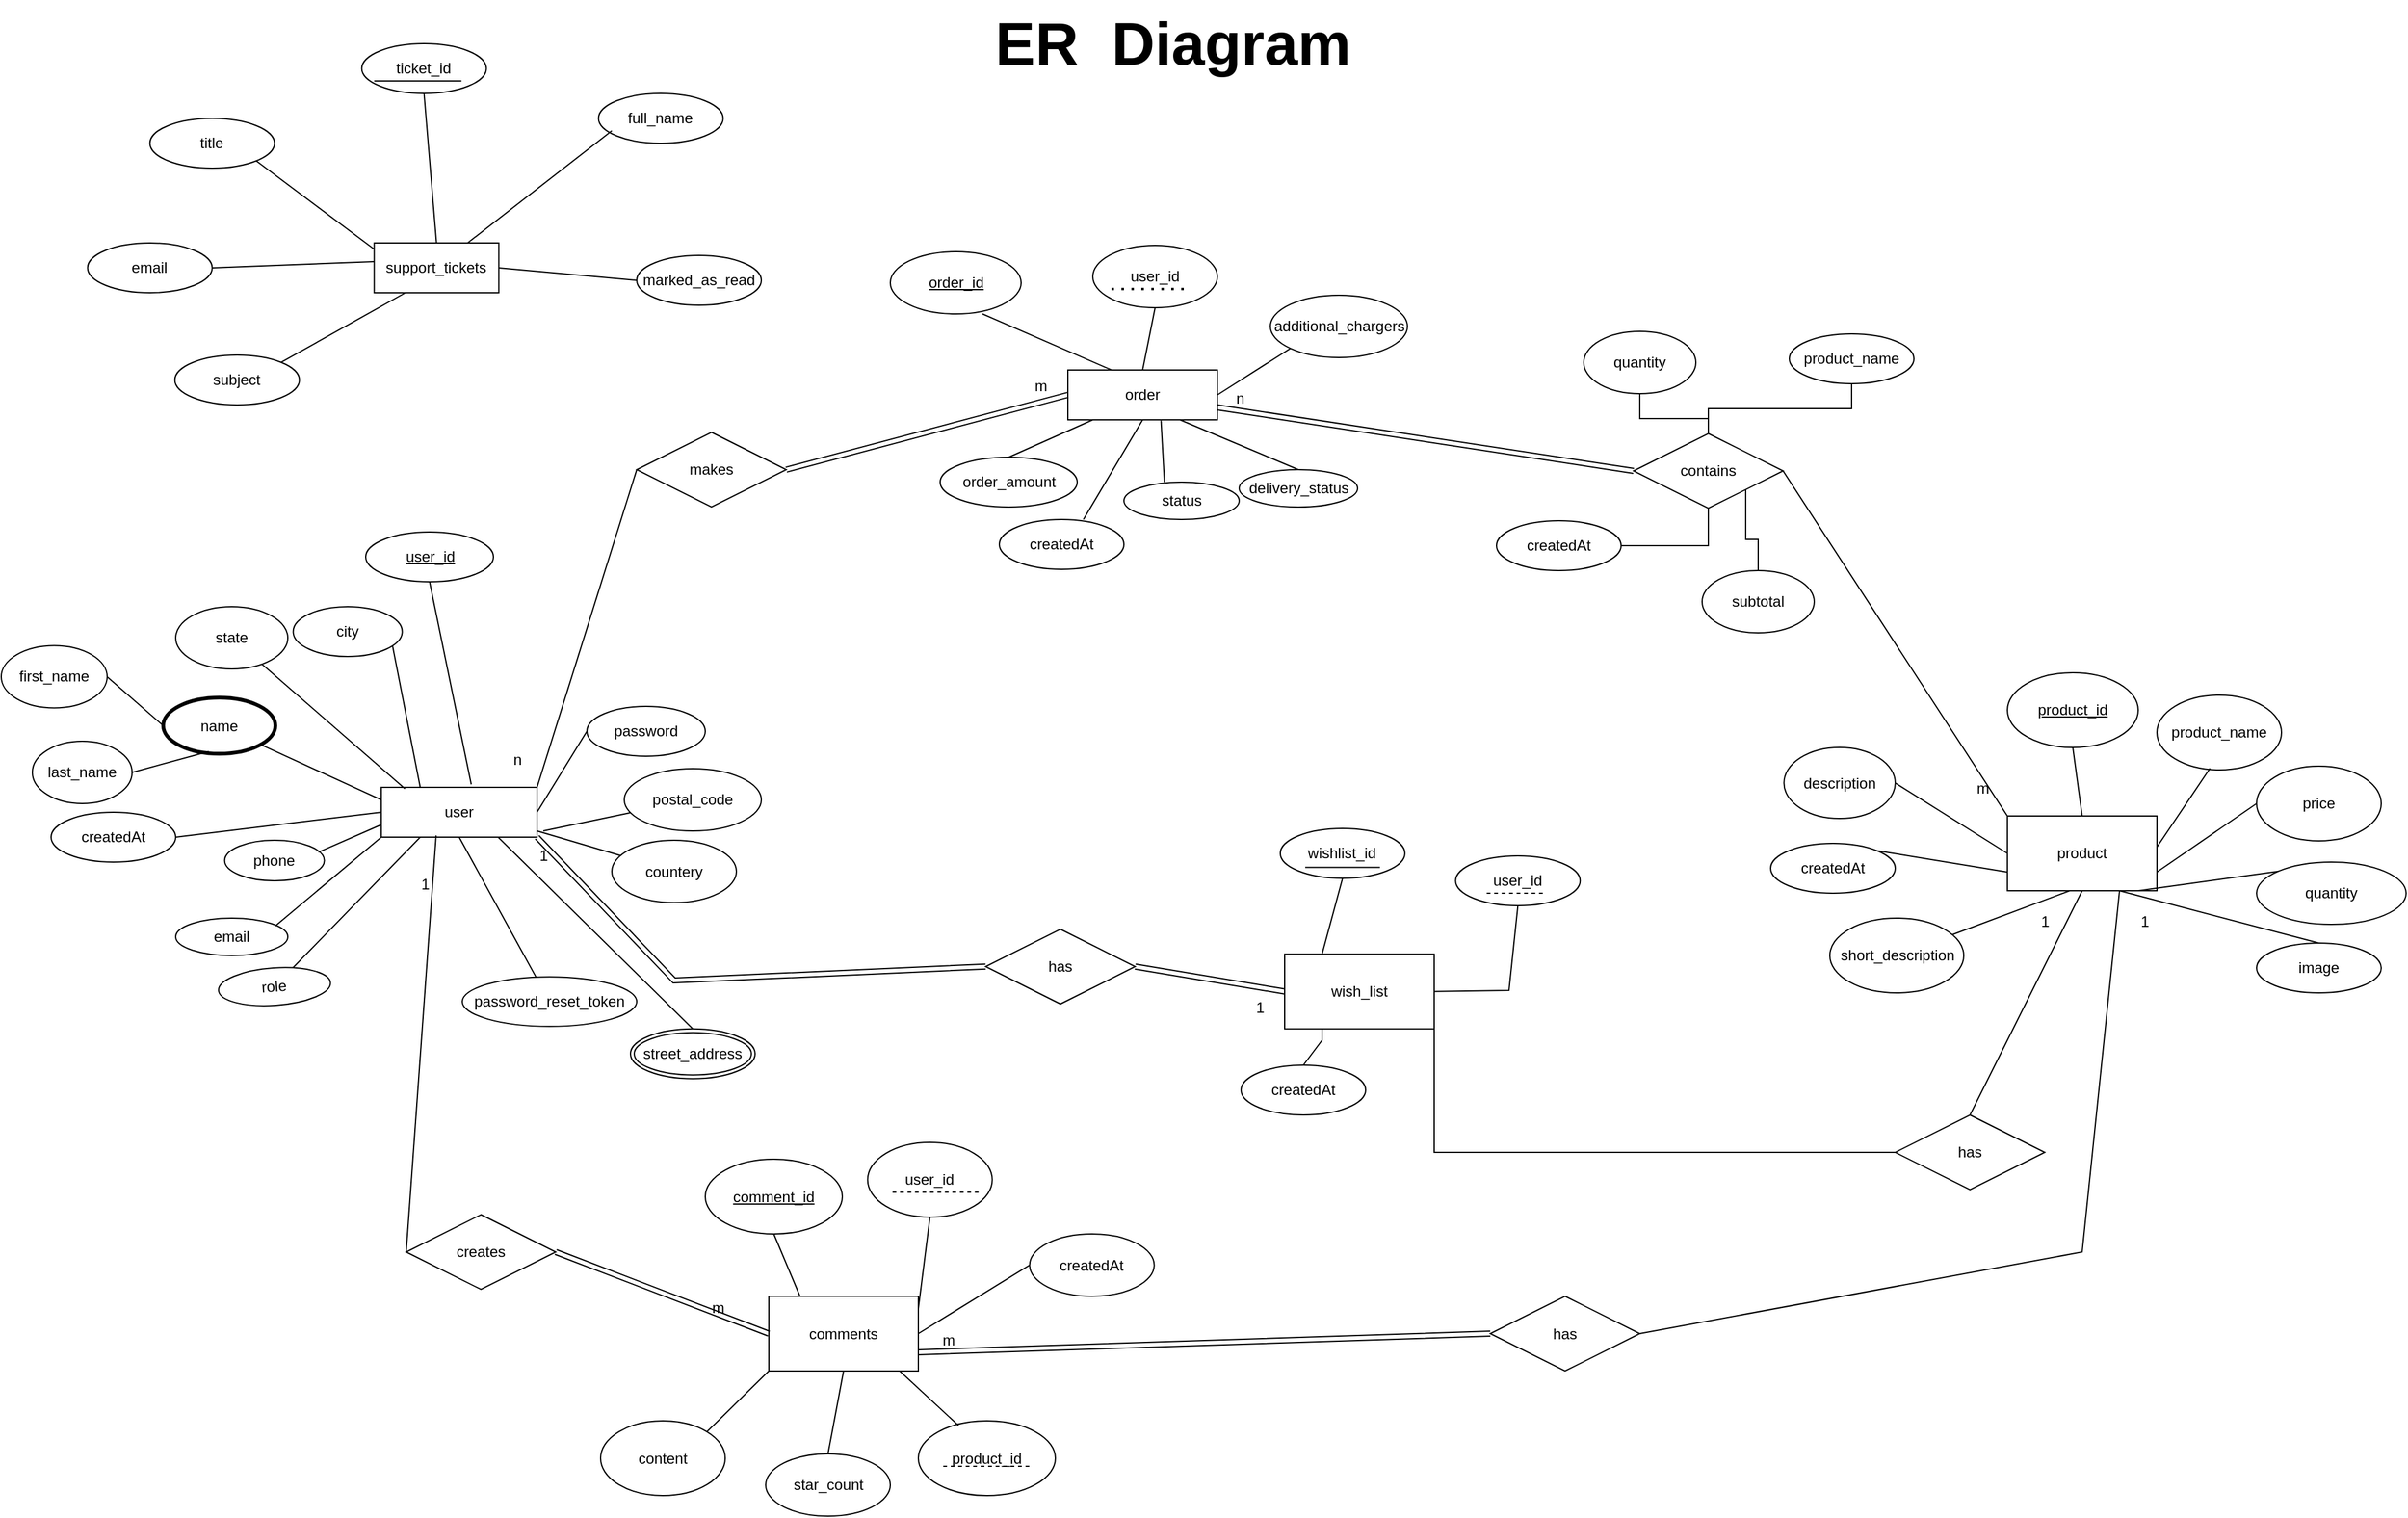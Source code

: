 <mxfile version="21.6.1" type="device">
  <diagram name="Page-1" id="aqVS267DY5KYnl7mEPhy">
    <mxGraphModel dx="2363" dy="2467" grid="1" gridSize="10" guides="1" tooltips="1" connect="1" arrows="1" fold="1" page="1" pageScale="1" pageWidth="850" pageHeight="1100" math="0" shadow="0">
      <root>
        <mxCell id="0" />
        <mxCell id="1" parent="0" />
        <mxCell id="HZBSRFbbgN4RpWq9qFC1-2" value="Text" style="text;html=1;align=center;verticalAlign=middle;resizable=0;points=[];autosize=1;strokeColor=none;fillColor=none;" parent="1" vertex="1">
          <mxGeometry x="400" y="472" width="50" height="30" as="geometry" />
        </mxCell>
        <mxCell id="HZBSRFbbgN4RpWq9qFC1-9" value="user" style="rounded=0;whiteSpace=wrap;html=1;" parent="1" vertex="1">
          <mxGeometry x="335" y="477" width="125" height="40" as="geometry" />
        </mxCell>
        <mxCell id="HZBSRFbbgN4RpWq9qFC1-10" value="&lt;u&gt;user_id&lt;/u&gt;" style="ellipse;whiteSpace=wrap;html=1;" parent="1" vertex="1">
          <mxGeometry x="322.5" y="272" width="102.5" height="40" as="geometry" />
        </mxCell>
        <mxCell id="HZBSRFbbgN4RpWq9qFC1-11" value="phone" style="ellipse;whiteSpace=wrap;html=1;" parent="1" vertex="1">
          <mxGeometry x="209.31" y="519.5" width="80" height="32.5" as="geometry" />
        </mxCell>
        <mxCell id="HZBSRFbbgN4RpWq9qFC1-12" value="name" style="ellipse;whiteSpace=wrap;html=1;strokeColor=#000000;strokeWidth=3;" parent="1" vertex="1">
          <mxGeometry x="160" y="405" width="90" height="45" as="geometry" />
        </mxCell>
        <mxCell id="HZBSRFbbgN4RpWq9qFC1-14" value="password" style="ellipse;whiteSpace=wrap;html=1;" parent="1" vertex="1">
          <mxGeometry x="500" y="412" width="95" height="40" as="geometry" />
        </mxCell>
        <mxCell id="HZBSRFbbgN4RpWq9qFC1-18" value="order" style="rounded=0;whiteSpace=wrap;html=1;" parent="1" vertex="1">
          <mxGeometry x="886" y="142" width="120" height="40" as="geometry" />
        </mxCell>
        <mxCell id="HZBSRFbbgN4RpWq9qFC1-19" value="order_amount" style="ellipse;whiteSpace=wrap;html=1;" parent="1" vertex="1">
          <mxGeometry x="783.5" y="212" width="110" height="40" as="geometry" />
        </mxCell>
        <mxCell id="HZBSRFbbgN4RpWq9qFC1-22" value="user_id" style="ellipse;whiteSpace=wrap;html=1;" parent="1" vertex="1">
          <mxGeometry x="906" y="42" width="100" height="50" as="geometry" />
        </mxCell>
        <mxCell id="HZBSRFbbgN4RpWq9qFC1-23" value="&lt;u&gt;order_id&lt;/u&gt;" style="ellipse;whiteSpace=wrap;html=1;" parent="1" vertex="1">
          <mxGeometry x="743.5" y="47" width="105" height="50" as="geometry" />
        </mxCell>
        <mxCell id="HZBSRFbbgN4RpWq9qFC1-24" value="additional_chargers" style="ellipse;whiteSpace=wrap;html=1;" parent="1" vertex="1">
          <mxGeometry x="1048.5" y="82" width="110" height="50" as="geometry" />
        </mxCell>
        <mxCell id="HZBSRFbbgN4RpWq9qFC1-25" value="product" style="rounded=0;whiteSpace=wrap;html=1;" parent="1" vertex="1">
          <mxGeometry x="1640" y="500" width="120" height="60" as="geometry" />
        </mxCell>
        <mxCell id="HZBSRFbbgN4RpWq9qFC1-27" value="description" style="ellipse;whiteSpace=wrap;html=1;" parent="1" vertex="1">
          <mxGeometry x="1460.69" y="445" width="89.31" height="57" as="geometry" />
        </mxCell>
        <mxCell id="HZBSRFbbgN4RpWq9qFC1-28" value="product_name" style="ellipse;whiteSpace=wrap;html=1;" parent="1" vertex="1">
          <mxGeometry x="1760" y="403" width="100" height="60" as="geometry" />
        </mxCell>
        <mxCell id="HZBSRFbbgN4RpWq9qFC1-29" value="&lt;u&gt;product_id&lt;/u&gt;" style="ellipse;whiteSpace=wrap;html=1;" parent="1" vertex="1">
          <mxGeometry x="1640" y="385" width="105" height="60" as="geometry" />
        </mxCell>
        <mxCell id="HZBSRFbbgN4RpWq9qFC1-30" value="price" style="ellipse;whiteSpace=wrap;html=1;" parent="1" vertex="1">
          <mxGeometry x="1840" y="460" width="100" height="60" as="geometry" />
        </mxCell>
        <mxCell id="HZBSRFbbgN4RpWq9qFC1-31" value="short_description" style="ellipse;whiteSpace=wrap;html=1;" parent="1" vertex="1">
          <mxGeometry x="1497.5" y="582" width="107.5" height="60" as="geometry" />
        </mxCell>
        <mxCell id="HZBSRFbbgN4RpWq9qFC1-32" value="image" style="ellipse;whiteSpace=wrap;html=1;" parent="1" vertex="1">
          <mxGeometry x="1840" y="602" width="100" height="40" as="geometry" />
        </mxCell>
        <mxCell id="HZBSRFbbgN4RpWq9qFC1-41" value="comments" style="rounded=0;whiteSpace=wrap;html=1;" parent="1" vertex="1">
          <mxGeometry x="646" y="885.5" width="120" height="60" as="geometry" />
        </mxCell>
        <mxCell id="HZBSRFbbgN4RpWq9qFC1-42" value="content" style="ellipse;whiteSpace=wrap;html=1;" parent="1" vertex="1">
          <mxGeometry x="511" y="985.5" width="100" height="60" as="geometry" />
        </mxCell>
        <mxCell id="HZBSRFbbgN4RpWq9qFC1-43" value="&lt;u&gt;comment_id&lt;/u&gt;" style="ellipse;whiteSpace=wrap;html=1;" parent="1" vertex="1">
          <mxGeometry x="595" y="775.5" width="110" height="60" as="geometry" />
        </mxCell>
        <mxCell id="HZBSRFbbgN4RpWq9qFC1-44" value="user_id" style="ellipse;whiteSpace=wrap;html=1;" parent="1" vertex="1">
          <mxGeometry x="725.31" y="762" width="100" height="60" as="geometry" />
        </mxCell>
        <mxCell id="HZBSRFbbgN4RpWq9qFC1-45" value="product_id" style="ellipse;whiteSpace=wrap;html=1;" parent="1" vertex="1">
          <mxGeometry x="766" y="985.5" width="110" height="60" as="geometry" />
        </mxCell>
        <mxCell id="HZBSRFbbgN4RpWq9qFC1-51" value="" style="endArrow=none;html=1;rounded=0;exitX=1;exitY=0.5;exitDx=0;exitDy=0;entryX=0;entryY=1;entryDx=0;entryDy=0;" parent="1" source="HZBSRFbbgN4RpWq9qFC1-18" target="HZBSRFbbgN4RpWq9qFC1-24" edge="1">
          <mxGeometry width="50" height="50" relative="1" as="geometry">
            <mxPoint x="1026" y="212" as="sourcePoint" />
            <mxPoint x="1076" y="162" as="targetPoint" />
          </mxGeometry>
        </mxCell>
        <mxCell id="HZBSRFbbgN4RpWq9qFC1-53" value="" style="endArrow=none;html=1;rounded=0;exitX=0.5;exitY=0;exitDx=0;exitDy=0;" parent="1" source="HZBSRFbbgN4RpWq9qFC1-19" edge="1">
          <mxGeometry width="50" height="50" relative="1" as="geometry">
            <mxPoint x="856" y="232" as="sourcePoint" />
            <mxPoint x="906" y="182" as="targetPoint" />
          </mxGeometry>
        </mxCell>
        <mxCell id="HZBSRFbbgN4RpWq9qFC1-58" value="" style="endArrow=none;html=1;rounded=0;entryX=0;entryY=0.5;entryDx=0;entryDy=0;" parent="1" target="HZBSRFbbgN4RpWq9qFC1-14" edge="1">
          <mxGeometry width="50" height="50" relative="1" as="geometry">
            <mxPoint x="460" y="497" as="sourcePoint" />
            <mxPoint x="510" y="447" as="targetPoint" />
          </mxGeometry>
        </mxCell>
        <mxCell id="HZBSRFbbgN4RpWq9qFC1-59" value="" style="endArrow=none;html=1;rounded=0;entryX=0.75;entryY=1;entryDx=0;entryDy=0;exitX=0.5;exitY=0;exitDx=0;exitDy=0;" parent="1" source="CIs4d7YKuIMo5bXW71XS-1" target="HZBSRFbbgN4RpWq9qFC1-9" edge="1">
          <mxGeometry width="50" height="50" relative="1" as="geometry">
            <mxPoint x="435" y="587" as="sourcePoint" />
            <mxPoint x="485" y="537" as="targetPoint" />
            <Array as="points" />
          </mxGeometry>
        </mxCell>
        <mxCell id="HZBSRFbbgN4RpWq9qFC1-60" value="" style="endArrow=none;html=1;rounded=0;exitX=0.94;exitY=0.294;exitDx=0;exitDy=0;exitPerimeter=0;entryX=0;entryY=0.75;entryDx=0;entryDy=0;" parent="1" source="HZBSRFbbgN4RpWq9qFC1-11" target="HZBSRFbbgN4RpWq9qFC1-9" edge="1">
          <mxGeometry width="50" height="50" relative="1" as="geometry">
            <mxPoint x="300" y="577" as="sourcePoint" />
            <mxPoint x="330" y="512" as="targetPoint" />
          </mxGeometry>
        </mxCell>
        <mxCell id="HZBSRFbbgN4RpWq9qFC1-61" value="" style="endArrow=none;html=1;rounded=0;" parent="1" target="HZBSRFbbgN4RpWq9qFC1-12" edge="1">
          <mxGeometry width="50" height="50" relative="1" as="geometry">
            <mxPoint x="335" y="487" as="sourcePoint" />
            <mxPoint x="385" y="437" as="targetPoint" />
          </mxGeometry>
        </mxCell>
        <mxCell id="HZBSRFbbgN4RpWq9qFC1-62" value="" style="endArrow=none;html=1;rounded=0;entryX=0.5;entryY=1;entryDx=0;entryDy=0;exitX=0.144;exitY=0.087;exitDx=0;exitDy=0;exitPerimeter=0;" parent="1" source="HZBSRFbbgN4RpWq9qFC1-2" target="HZBSRFbbgN4RpWq9qFC1-10" edge="1">
          <mxGeometry width="50" height="50" relative="1" as="geometry">
            <mxPoint x="400" y="477" as="sourcePoint" />
            <mxPoint x="450" y="427" as="targetPoint" />
          </mxGeometry>
        </mxCell>
        <mxCell id="HZBSRFbbgN4RpWq9qFC1-63" value="" style="endArrow=none;html=1;rounded=0;entryX=0.5;entryY=1;entryDx=0;entryDy=0;exitX=0.5;exitY=0;exitDx=0;exitDy=0;" parent="1" source="HZBSRFbbgN4RpWq9qFC1-25" target="HZBSRFbbgN4RpWq9qFC1-29" edge="1">
          <mxGeometry width="50" height="50" relative="1" as="geometry">
            <mxPoint x="1730" y="485" as="sourcePoint" />
            <mxPoint x="1760" y="450" as="targetPoint" />
          </mxGeometry>
        </mxCell>
        <mxCell id="HZBSRFbbgN4RpWq9qFC1-65" value="" style="endArrow=none;html=1;rounded=0;entryX=0.705;entryY=1;entryDx=0;entryDy=0;entryPerimeter=0;" parent="1" target="HZBSRFbbgN4RpWq9qFC1-23" edge="1">
          <mxGeometry width="50" height="50" relative="1" as="geometry">
            <mxPoint x="921" y="142" as="sourcePoint" />
            <mxPoint x="906" y="72" as="targetPoint" />
          </mxGeometry>
        </mxCell>
        <mxCell id="HZBSRFbbgN4RpWq9qFC1-66" value="" style="endArrow=none;html=1;rounded=0;entryX=0.5;entryY=1;entryDx=0;entryDy=0;exitX=0.5;exitY=0;exitDx=0;exitDy=0;" parent="1" source="HZBSRFbbgN4RpWq9qFC1-18" target="HZBSRFbbgN4RpWq9qFC1-22" edge="1">
          <mxGeometry width="50" height="50" relative="1" as="geometry">
            <mxPoint x="978.5" y="147" as="sourcePoint" />
            <mxPoint x="1028.5" y="97" as="targetPoint" />
          </mxGeometry>
        </mxCell>
        <mxCell id="HZBSRFbbgN4RpWq9qFC1-67" value="" style="endArrow=none;html=1;rounded=0;entryX=0.426;entryY=0.979;entryDx=0;entryDy=0;entryPerimeter=0;" parent="1" target="HZBSRFbbgN4RpWq9qFC1-28" edge="1">
          <mxGeometry width="50" height="50" relative="1" as="geometry">
            <mxPoint x="1760" y="525" as="sourcePoint" />
            <mxPoint x="1835" y="510" as="targetPoint" />
          </mxGeometry>
        </mxCell>
        <mxCell id="HZBSRFbbgN4RpWq9qFC1-68" value="" style="endArrow=none;html=1;rounded=0;" parent="1" source="HZBSRFbbgN4RpWq9qFC1-31" edge="1">
          <mxGeometry width="50" height="50" relative="1" as="geometry">
            <mxPoint x="1660" y="625" as="sourcePoint" />
            <mxPoint x="1690" y="560" as="targetPoint" />
          </mxGeometry>
        </mxCell>
        <mxCell id="HZBSRFbbgN4RpWq9qFC1-69" value="" style="endArrow=none;html=1;rounded=0;exitX=1;exitY=0.5;exitDx=0;exitDy=0;entryX=0;entryY=0.5;entryDx=0;entryDy=0;" parent="1" source="HZBSRFbbgN4RpWq9qFC1-27" target="HZBSRFbbgN4RpWq9qFC1-25" edge="1">
          <mxGeometry width="50" height="50" relative="1" as="geometry">
            <mxPoint x="1570" y="585" as="sourcePoint" />
            <mxPoint x="1640" y="555" as="targetPoint" />
          </mxGeometry>
        </mxCell>
        <mxCell id="HZBSRFbbgN4RpWq9qFC1-72" value="" style="endArrow=none;html=1;rounded=0;exitX=0.5;exitY=0;exitDx=0;exitDy=0;" parent="1" source="HZBSRFbbgN4RpWq9qFC1-32" edge="1">
          <mxGeometry width="50" height="50" relative="1" as="geometry">
            <mxPoint x="1760" y="625" as="sourcePoint" />
            <mxPoint x="1730" y="560" as="targetPoint" />
          </mxGeometry>
        </mxCell>
        <mxCell id="HZBSRFbbgN4RpWq9qFC1-73" value="" style="endArrow=none;html=1;rounded=0;exitX=1;exitY=0.75;exitDx=0;exitDy=0;entryX=0;entryY=0.5;entryDx=0;entryDy=0;" parent="1" source="HZBSRFbbgN4RpWq9qFC1-25" target="HZBSRFbbgN4RpWq9qFC1-30" edge="1">
          <mxGeometry width="50" height="50" relative="1" as="geometry">
            <mxPoint x="1785" y="640" as="sourcePoint" />
            <mxPoint x="1835" y="590" as="targetPoint" />
          </mxGeometry>
        </mxCell>
        <mxCell id="HZBSRFbbgN4RpWq9qFC1-75" value="" style="endArrow=none;html=1;rounded=0;entryX=0.293;entryY=0.063;entryDx=0;entryDy=0;entryPerimeter=0;" parent="1" target="HZBSRFbbgN4RpWq9qFC1-45" edge="1">
          <mxGeometry width="50" height="50" relative="1" as="geometry">
            <mxPoint x="751" y="945.5" as="sourcePoint" />
            <mxPoint x="801" y="895.5" as="targetPoint" />
          </mxGeometry>
        </mxCell>
        <mxCell id="HZBSRFbbgN4RpWq9qFC1-77" value="" style="endArrow=none;html=1;rounded=0;entryX=0;entryY=1;entryDx=0;entryDy=0;exitX=1;exitY=0;exitDx=0;exitDy=0;" parent="1" source="HZBSRFbbgN4RpWq9qFC1-42" target="HZBSRFbbgN4RpWq9qFC1-41" edge="1">
          <mxGeometry width="50" height="50" relative="1" as="geometry">
            <mxPoint x="601" y="995.5" as="sourcePoint" />
            <mxPoint x="646" y="955.5" as="targetPoint" />
          </mxGeometry>
        </mxCell>
        <mxCell id="HZBSRFbbgN4RpWq9qFC1-78" value="" style="endArrow=none;html=1;rounded=0;entryX=0.5;entryY=1;entryDx=0;entryDy=0;" parent="1" target="HZBSRFbbgN4RpWq9qFC1-43" edge="1">
          <mxGeometry width="50" height="50" relative="1" as="geometry">
            <mxPoint x="671" y="885.5" as="sourcePoint" />
            <mxPoint x="721" y="835.5" as="targetPoint" />
          </mxGeometry>
        </mxCell>
        <mxCell id="HZBSRFbbgN4RpWq9qFC1-79" value="" style="endArrow=none;html=1;rounded=0;entryX=0.5;entryY=1;entryDx=0;entryDy=0;" parent="1" target="HZBSRFbbgN4RpWq9qFC1-44" edge="1">
          <mxGeometry width="50" height="50" relative="1" as="geometry">
            <mxPoint x="766" y="895.5" as="sourcePoint" />
            <mxPoint x="816" y="845.5" as="targetPoint" />
          </mxGeometry>
        </mxCell>
        <mxCell id="HZBSRFbbgN4RpWq9qFC1-89" value="" style="endArrow=none;dashed=1;html=1;dashPattern=1 3;strokeWidth=2;rounded=0;exitX=0.15;exitY=0.7;exitDx=0;exitDy=0;exitPerimeter=0;" parent="1" source="HZBSRFbbgN4RpWq9qFC1-22" edge="1">
          <mxGeometry width="50" height="50" relative="1" as="geometry">
            <mxPoint x="1051" y="132" as="sourcePoint" />
            <mxPoint x="983.5" y="77" as="targetPoint" />
          </mxGeometry>
        </mxCell>
        <mxCell id="HZBSRFbbgN4RpWq9qFC1-92" value="" style="endArrow=none;dashed=1;html=1;rounded=0;exitX=0.2;exitY=0.667;exitDx=0;exitDy=0;exitPerimeter=0;" parent="1" source="HZBSRFbbgN4RpWq9qFC1-44" edge="1">
          <mxGeometry width="50" height="50" relative="1" as="geometry">
            <mxPoint x="801" y="830.5" as="sourcePoint" />
            <mxPoint x="815.31" y="802" as="targetPoint" />
          </mxGeometry>
        </mxCell>
        <mxCell id="HZBSRFbbgN4RpWq9qFC1-93" value="" style="endArrow=none;html=1;rounded=0;exitX=1;exitY=0;exitDx=0;exitDy=0;entryX=0;entryY=0.5;entryDx=0;entryDy=0;" parent="1" source="HZBSRFbbgN4RpWq9qFC1-9" target="HZBSRFbbgN4RpWq9qFC1-98" edge="1">
          <mxGeometry width="50" height="50" relative="1" as="geometry">
            <mxPoint x="354.998" y="472" as="sourcePoint" />
            <mxPoint x="470.271" y="281.901" as="targetPoint" />
          </mxGeometry>
        </mxCell>
        <mxCell id="HZBSRFbbgN4RpWq9qFC1-98" value="makes" style="shape=rhombus;perimeter=rhombusPerimeter;whiteSpace=wrap;html=1;align=center;" parent="1" vertex="1">
          <mxGeometry x="540" y="192" width="120" height="60" as="geometry" />
        </mxCell>
        <mxCell id="HZBSRFbbgN4RpWq9qFC1-99" value="creates" style="shape=rhombus;perimeter=rhombusPerimeter;whiteSpace=wrap;html=1;align=center;" parent="1" vertex="1">
          <mxGeometry x="355" y="820" width="120" height="60" as="geometry" />
        </mxCell>
        <mxCell id="HZBSRFbbgN4RpWq9qFC1-103" value="" style="endArrow=none;html=1;rounded=0;entryX=0.352;entryY=0.965;entryDx=0;entryDy=0;entryPerimeter=0;exitX=0;exitY=0.5;exitDx=0;exitDy=0;" parent="1" source="HZBSRFbbgN4RpWq9qFC1-99" target="HZBSRFbbgN4RpWq9qFC1-9" edge="1">
          <mxGeometry width="50" height="50" relative="1" as="geometry">
            <mxPoint x="250" y="932" as="sourcePoint" />
            <mxPoint x="300" y="882" as="targetPoint" />
          </mxGeometry>
        </mxCell>
        <mxCell id="HZBSRFbbgN4RpWq9qFC1-116" value="contains" style="shape=rhombus;perimeter=rhombusPerimeter;whiteSpace=wrap;html=1;align=center;" parent="1" vertex="1">
          <mxGeometry x="1340" y="193" width="120" height="60" as="geometry" />
        </mxCell>
        <mxCell id="HZBSRFbbgN4RpWq9qFC1-117" value="" style="endArrow=none;html=1;rounded=0;entryX=0;entryY=0.5;entryDx=0;entryDy=0;exitX=1;exitY=0.75;exitDx=0;exitDy=0;shape=link;" parent="1" source="HZBSRFbbgN4RpWq9qFC1-18" target="HZBSRFbbgN4RpWq9qFC1-116" edge="1">
          <mxGeometry width="50" height="50" relative="1" as="geometry">
            <mxPoint x="533.5" y="742" as="sourcePoint" />
            <mxPoint x="583.5" y="692" as="targetPoint" />
          </mxGeometry>
        </mxCell>
        <mxCell id="3AvEHYJeGfzTruxZetYz-1" value="last_name" style="ellipse;whiteSpace=wrap;html=1;" parent="1" vertex="1">
          <mxGeometry x="55" y="440" width="80" height="50" as="geometry" />
        </mxCell>
        <mxCell id="3AvEHYJeGfzTruxZetYz-2" value="first_name" style="ellipse;whiteSpace=wrap;html=1;" parent="1" vertex="1">
          <mxGeometry x="30" y="363.25" width="85" height="50" as="geometry" />
        </mxCell>
        <mxCell id="3AvEHYJeGfzTruxZetYz-3" value="" style="endArrow=none;html=1;rounded=0;entryX=0.405;entryY=0.961;entryDx=0;entryDy=0;entryPerimeter=0;exitX=1;exitY=0.5;exitDx=0;exitDy=0;" parent="1" source="3AvEHYJeGfzTruxZetYz-1" target="HZBSRFbbgN4RpWq9qFC1-12" edge="1">
          <mxGeometry width="50" height="50" relative="1" as="geometry">
            <mxPoint x="170" y="492" as="sourcePoint" />
            <mxPoint x="200" y="472" as="targetPoint" />
          </mxGeometry>
        </mxCell>
        <mxCell id="3AvEHYJeGfzTruxZetYz-5" value="" style="endArrow=none;html=1;rounded=0;entryX=0;entryY=0.5;entryDx=0;entryDy=0;exitX=1;exitY=0.5;exitDx=0;exitDy=0;" parent="1" source="3AvEHYJeGfzTruxZetYz-2" target="HZBSRFbbgN4RpWq9qFC1-12" edge="1">
          <mxGeometry width="50" height="50" relative="1" as="geometry">
            <mxPoint x="110" y="452" as="sourcePoint" />
            <mxPoint x="160" y="402" as="targetPoint" />
          </mxGeometry>
        </mxCell>
        <mxCell id="3AvEHYJeGfzTruxZetYz-6" value="countery" style="ellipse;whiteSpace=wrap;html=1;" parent="1" vertex="1">
          <mxGeometry x="520" y="519.5" width="100" height="50" as="geometry" />
        </mxCell>
        <mxCell id="3AvEHYJeGfzTruxZetYz-7" value="" style="endArrow=none;html=1;rounded=0;" parent="1" target="3AvEHYJeGfzTruxZetYz-6" edge="1">
          <mxGeometry width="50" height="50" relative="1" as="geometry">
            <mxPoint x="460" y="512" as="sourcePoint" />
            <mxPoint x="510" y="462" as="targetPoint" />
          </mxGeometry>
        </mxCell>
        <mxCell id="3AvEHYJeGfzTruxZetYz-8" value="" style="endArrow=none;html=1;rounded=0;exitX=0.25;exitY=0;exitDx=0;exitDy=0;" parent="1" source="HZBSRFbbgN4RpWq9qFC1-9" edge="1">
          <mxGeometry width="50" height="50" relative="1" as="geometry">
            <mxPoint x="365" y="472" as="sourcePoint" />
            <mxPoint x="341.786" y="351.927" as="targetPoint" />
          </mxGeometry>
        </mxCell>
        <mxCell id="3AvEHYJeGfzTruxZetYz-9" value="city" style="ellipse;whiteSpace=wrap;html=1;" parent="1" vertex="1">
          <mxGeometry x="264.31" y="332" width="87.5" height="40" as="geometry" />
        </mxCell>
        <mxCell id="3AvEHYJeGfzTruxZetYz-10" value="" style="endArrow=none;html=1;rounded=0;exitX=0.152;exitY=0.029;exitDx=0;exitDy=0;exitPerimeter=0;" parent="1" source="HZBSRFbbgN4RpWq9qFC1-9" target="3AvEHYJeGfzTruxZetYz-11" edge="1">
          <mxGeometry width="50" height="50" relative="1" as="geometry">
            <mxPoint x="350" y="472" as="sourcePoint" />
            <mxPoint x="240" y="362" as="targetPoint" />
          </mxGeometry>
        </mxCell>
        <mxCell id="3AvEHYJeGfzTruxZetYz-11" value="state" style="ellipse;whiteSpace=wrap;html=1;" parent="1" vertex="1">
          <mxGeometry x="170" y="332" width="90" height="50" as="geometry" />
        </mxCell>
        <mxCell id="3AvEHYJeGfzTruxZetYz-12" value="" style="endArrow=none;html=1;rounded=0;" parent="1" target="3AvEHYJeGfzTruxZetYz-13" edge="1">
          <mxGeometry width="50" height="50" relative="1" as="geometry">
            <mxPoint x="465" y="512" as="sourcePoint" />
            <mxPoint x="570" y="492" as="targetPoint" />
          </mxGeometry>
        </mxCell>
        <mxCell id="3AvEHYJeGfzTruxZetYz-13" value="postal_code" style="ellipse;whiteSpace=wrap;html=1;" parent="1" vertex="1">
          <mxGeometry x="530" y="462" width="110" height="50" as="geometry" />
        </mxCell>
        <mxCell id="3AvEHYJeGfzTruxZetYz-14" value="" style="endArrow=none;html=1;rounded=0;exitX=0.25;exitY=1;exitDx=0;exitDy=0;" parent="1" source="HZBSRFbbgN4RpWq9qFC1-9" target="3AvEHYJeGfzTruxZetYz-15" edge="1">
          <mxGeometry width="50" height="50" relative="1" as="geometry">
            <mxPoint x="290" y="622" as="sourcePoint" />
            <mxPoint x="365" y="517" as="targetPoint" />
          </mxGeometry>
        </mxCell>
        <mxCell id="3AvEHYJeGfzTruxZetYz-15" value="role" style="ellipse;whiteSpace=wrap;html=1;rotation=-4;" parent="1" vertex="1">
          <mxGeometry x="204.31" y="622" width="90" height="30" as="geometry" />
        </mxCell>
        <mxCell id="3AvEHYJeGfzTruxZetYz-16" value="" style="endArrow=none;html=1;rounded=0;exitX=0.5;exitY=1;exitDx=0;exitDy=0;" parent="1" source="HZBSRFbbgN4RpWq9qFC1-9" target="3AvEHYJeGfzTruxZetYz-18" edge="1">
          <mxGeometry width="50" height="50" relative="1" as="geometry">
            <mxPoint x="386" y="637" as="sourcePoint" />
            <mxPoint x="398" y="517" as="targetPoint" />
          </mxGeometry>
        </mxCell>
        <mxCell id="3AvEHYJeGfzTruxZetYz-18" value="password_reset_token" style="ellipse;whiteSpace=wrap;html=1;" parent="1" vertex="1">
          <mxGeometry x="400" y="629.08" width="140" height="39.8" as="geometry" />
        </mxCell>
        <mxCell id="r9FboW09v7aJYYIUc9uU-1" value="" style="endArrow=none;dashed=1;html=1;rounded=0;exitX=0.182;exitY=0.608;exitDx=0;exitDy=0;exitPerimeter=0;" parent="1" source="HZBSRFbbgN4RpWq9qFC1-45" edge="1">
          <mxGeometry width="50" height="50" relative="1" as="geometry">
            <mxPoint x="806" y="1072" as="sourcePoint" />
            <mxPoint x="856" y="1022" as="targetPoint" />
          </mxGeometry>
        </mxCell>
        <mxCell id="CIs4d7YKuIMo5bXW71XS-1" value="street_address" style="ellipse;shape=doubleEllipse;margin=3;whiteSpace=wrap;html=1;align=center;" parent="1" vertex="1">
          <mxGeometry x="535" y="670.88" width="100" height="40" as="geometry" />
        </mxCell>
        <mxCell id="dBBw6p7ZfXc6drwIrGVo-1" value="email" style="ellipse;whiteSpace=wrap;html=1;align=center;" parent="1" vertex="1">
          <mxGeometry x="170" y="582" width="90" height="30" as="geometry" />
        </mxCell>
        <mxCell id="dBBw6p7ZfXc6drwIrGVo-2" value="" style="endArrow=none;html=1;rounded=0;entryX=0;entryY=1;entryDx=0;entryDy=0;" parent="1" target="HZBSRFbbgN4RpWq9qFC1-9" edge="1">
          <mxGeometry width="50" height="50" relative="1" as="geometry">
            <mxPoint x="250" y="588.25" as="sourcePoint" />
            <mxPoint x="300" y="538.25" as="targetPoint" />
          </mxGeometry>
        </mxCell>
        <mxCell id="dBBw6p7ZfXc6drwIrGVo-3" value="quantity" style="ellipse;whiteSpace=wrap;html=1;align=center;" parent="1" vertex="1">
          <mxGeometry x="1840" y="537" width="120" height="50" as="geometry" />
        </mxCell>
        <mxCell id="dBBw6p7ZfXc6drwIrGVo-4" value="" style="endArrow=none;html=1;rounded=0;exitX=0;exitY=0;exitDx=0;exitDy=0;" parent="1" source="dBBw6p7ZfXc6drwIrGVo-3" edge="1">
          <mxGeometry width="50" height="50" relative="1" as="geometry">
            <mxPoint x="1790" y="610" as="sourcePoint" />
            <mxPoint x="1745" y="560" as="targetPoint" />
          </mxGeometry>
        </mxCell>
        <mxCell id="dBBw6p7ZfXc6drwIrGVo-5" value="delivery_status" style="ellipse;whiteSpace=wrap;html=1;align=center;" parent="1" vertex="1">
          <mxGeometry x="1023.5" y="222" width="95" height="30" as="geometry" />
        </mxCell>
        <mxCell id="dBBw6p7ZfXc6drwIrGVo-6" value="" style="endArrow=none;html=1;rounded=0;exitX=0.5;exitY=0;exitDx=0;exitDy=0;entryX=0.75;entryY=1;entryDx=0;entryDy=0;" parent="1" source="dBBw6p7ZfXc6drwIrGVo-5" target="HZBSRFbbgN4RpWq9qFC1-18" edge="1">
          <mxGeometry width="50" height="50" relative="1" as="geometry">
            <mxPoint x="1203.5" y="302" as="sourcePoint" />
            <mxPoint x="973.5" y="192" as="targetPoint" />
          </mxGeometry>
        </mxCell>
        <mxCell id="dBBw6p7ZfXc6drwIrGVo-7" value="createdAt" style="ellipse;whiteSpace=wrap;html=1;align=center;" parent="1" vertex="1">
          <mxGeometry x="831" y="262" width="100" height="40" as="geometry" />
        </mxCell>
        <mxCell id="dBBw6p7ZfXc6drwIrGVo-8" value="" style="endArrow=none;html=1;rounded=0;entryX=0.5;entryY=1;entryDx=0;entryDy=0;" parent="1" target="HZBSRFbbgN4RpWq9qFC1-18" edge="1">
          <mxGeometry width="50" height="50" relative="1" as="geometry">
            <mxPoint x="898.5" y="262" as="sourcePoint" />
            <mxPoint x="948.5" y="212" as="targetPoint" />
          </mxGeometry>
        </mxCell>
        <mxCell id="dBBw6p7ZfXc6drwIrGVo-12" value="star_count" style="ellipse;whiteSpace=wrap;html=1;align=center;" parent="1" vertex="1">
          <mxGeometry x="643.5" y="1012" width="100" height="50" as="geometry" />
        </mxCell>
        <mxCell id="dBBw6p7ZfXc6drwIrGVo-13" value="" style="endArrow=none;html=1;rounded=0;exitX=0.5;exitY=0;exitDx=0;exitDy=0;" parent="1" source="dBBw6p7ZfXc6drwIrGVo-12" edge="1">
          <mxGeometry width="50" height="50" relative="1" as="geometry">
            <mxPoint x="656" y="995.5" as="sourcePoint" />
            <mxPoint x="706" y="945.5" as="targetPoint" />
          </mxGeometry>
        </mxCell>
        <mxCell id="dBBw6p7ZfXc6drwIrGVo-14" value="createdAt" style="ellipse;whiteSpace=wrap;html=1;align=center;" parent="1" vertex="1">
          <mxGeometry x="855.31" y="835.5" width="100" height="50" as="geometry" />
        </mxCell>
        <mxCell id="dBBw6p7ZfXc6drwIrGVo-15" value="" style="endArrow=none;html=1;rounded=0;entryX=1;entryY=0.5;entryDx=0;entryDy=0;exitX=0;exitY=0.5;exitDx=0;exitDy=0;" parent="1" source="dBBw6p7ZfXc6drwIrGVo-14" target="HZBSRFbbgN4RpWq9qFC1-41" edge="1">
          <mxGeometry width="50" height="50" relative="1" as="geometry">
            <mxPoint x="896" y="962" as="sourcePoint" />
            <mxPoint x="946" y="912" as="targetPoint" />
          </mxGeometry>
        </mxCell>
        <mxCell id="cBTw8KqsisXnyMkjv0WX-9" style="edgeStyle=orthogonalEdgeStyle;rounded=0;orthogonalLoop=1;jettySize=auto;html=1;exitX=1;exitY=1;exitDx=0;exitDy=0;endArrow=none;endFill=0;entryX=0;entryY=0.5;entryDx=0;entryDy=0;" edge="1" parent="1" source="dBBw6p7ZfXc6drwIrGVo-17" target="dBBw6p7ZfXc6drwIrGVo-96">
          <mxGeometry relative="1" as="geometry">
            <mxPoint x="1500.0" y="752" as="targetPoint" />
          </mxGeometry>
        </mxCell>
        <mxCell id="dBBw6p7ZfXc6drwIrGVo-17" value="wish_list" style="whiteSpace=wrap;html=1;align=center;" parent="1" vertex="1">
          <mxGeometry x="1060" y="610.88" width="120" height="60" as="geometry" />
        </mxCell>
        <mxCell id="dBBw6p7ZfXc6drwIrGVo-18" value="createdAt" style="ellipse;whiteSpace=wrap;html=1;align=center;" parent="1" vertex="1">
          <mxGeometry x="1025" y="700" width="100" height="40" as="geometry" />
        </mxCell>
        <mxCell id="dBBw6p7ZfXc6drwIrGVo-19" value="user_id" style="ellipse;whiteSpace=wrap;html=1;align=center;" parent="1" vertex="1">
          <mxGeometry x="1197.15" y="532" width="100" height="40" as="geometry" />
        </mxCell>
        <mxCell id="dBBw6p7ZfXc6drwIrGVo-20" value="wishlist_id" style="ellipse;whiteSpace=wrap;html=1;align=center;" parent="1" vertex="1">
          <mxGeometry x="1056.46" y="510" width="100" height="40" as="geometry" />
        </mxCell>
        <mxCell id="dBBw6p7ZfXc6drwIrGVo-23" value="" style="endArrow=none;html=1;rounded=0;entryX=0.5;entryY=1;entryDx=0;entryDy=0;exitX=0.25;exitY=0;exitDx=0;exitDy=0;" parent="1" source="dBBw6p7ZfXc6drwIrGVo-17" target="dBBw6p7ZfXc6drwIrGVo-20" edge="1">
          <mxGeometry width="50" height="50" relative="1" as="geometry">
            <mxPoint x="1150" y="610.88" as="sourcePoint" />
            <mxPoint x="1200" y="560.88" as="targetPoint" />
          </mxGeometry>
        </mxCell>
        <mxCell id="dBBw6p7ZfXc6drwIrGVo-24" value="" style="endArrow=none;html=1;rounded=0;exitX=1;exitY=0.5;exitDx=0;exitDy=0;entryX=0.5;entryY=1;entryDx=0;entryDy=0;" parent="1" source="dBBw6p7ZfXc6drwIrGVo-17" target="dBBw6p7ZfXc6drwIrGVo-19" edge="1">
          <mxGeometry width="50" height="50" relative="1" as="geometry">
            <mxPoint x="1205" y="700.88" as="sourcePoint" />
            <mxPoint x="1240" y="592" as="targetPoint" />
            <Array as="points">
              <mxPoint x="1240" y="640" />
            </Array>
          </mxGeometry>
        </mxCell>
        <mxCell id="dBBw6p7ZfXc6drwIrGVo-25" value="" style="endArrow=none;html=1;rounded=0;exitX=0.5;exitY=0;exitDx=0;exitDy=0;entryX=0.25;entryY=1;entryDx=0;entryDy=0;" parent="1" source="dBBw6p7ZfXc6drwIrGVo-18" edge="1" target="dBBw6p7ZfXc6drwIrGVo-17">
          <mxGeometry width="50" height="50" relative="1" as="geometry">
            <mxPoint x="1105" y="720.88" as="sourcePoint" />
            <mxPoint x="1155" y="670.88" as="targetPoint" />
            <Array as="points">
              <mxPoint x="1090" y="680" />
            </Array>
          </mxGeometry>
        </mxCell>
        <mxCell id="dBBw6p7ZfXc6drwIrGVo-26" value="" style="endArrow=none;dashed=1;html=1;rounded=0;exitX=0.25;exitY=0.75;exitDx=0;exitDy=0;exitPerimeter=0;entryX=0.728;entryY=0.75;entryDx=0;entryDy=0;entryPerimeter=0;" parent="1" source="dBBw6p7ZfXc6drwIrGVo-19" target="dBBw6p7ZfXc6drwIrGVo-19" edge="1">
          <mxGeometry width="50" height="50" relative="1" as="geometry">
            <mxPoint x="1280" y="710.88" as="sourcePoint" />
            <mxPoint x="1330" y="660.88" as="targetPoint" />
          </mxGeometry>
        </mxCell>
        <mxCell id="dBBw6p7ZfXc6drwIrGVo-27" value="" style="endArrow=none;html=1;rounded=0;" parent="1" edge="1">
          <mxGeometry width="50" height="50" relative="1" as="geometry">
            <mxPoint x="1076.46" y="541.29" as="sourcePoint" />
            <mxPoint x="1136.46" y="541.29" as="targetPoint" />
          </mxGeometry>
        </mxCell>
        <mxCell id="dBBw6p7ZfXc6drwIrGVo-28" value="has" style="shape=rhombus;perimeter=rhombusPerimeter;whiteSpace=wrap;html=1;align=center;" parent="1" vertex="1">
          <mxGeometry x="820" y="590.88" width="120" height="60" as="geometry" />
        </mxCell>
        <mxCell id="dBBw6p7ZfXc6drwIrGVo-30" value="" style="endArrow=none;html=1;rounded=0;exitX=1;exitY=1;exitDx=0;exitDy=0;entryX=0;entryY=0.5;entryDx=0;entryDy=0;shape=link;" parent="1" source="HZBSRFbbgN4RpWq9qFC1-9" target="dBBw6p7ZfXc6drwIrGVo-28" edge="1">
          <mxGeometry relative="1" as="geometry">
            <mxPoint x="740" y="872" as="sourcePoint" />
            <mxPoint x="780" y="752" as="targetPoint" />
            <Array as="points">
              <mxPoint x="570" y="632" />
            </Array>
          </mxGeometry>
        </mxCell>
        <mxCell id="dBBw6p7ZfXc6drwIrGVo-41" value="support_tickets" style="whiteSpace=wrap;html=1;align=center;" parent="1" vertex="1">
          <mxGeometry x="329.31" y="40" width="100" height="40" as="geometry" />
        </mxCell>
        <mxCell id="dBBw6p7ZfXc6drwIrGVo-42" value="marked_as_read" style="ellipse;whiteSpace=wrap;html=1;align=center;" parent="1" vertex="1">
          <mxGeometry x="540" y="50" width="100" height="40" as="geometry" />
        </mxCell>
        <mxCell id="dBBw6p7ZfXc6drwIrGVo-43" value="email" style="ellipse;whiteSpace=wrap;html=1;align=center;" parent="1" vertex="1">
          <mxGeometry x="99.31" y="40" width="100" height="40" as="geometry" />
        </mxCell>
        <mxCell id="dBBw6p7ZfXc6drwIrGVo-44" value="full_name" style="ellipse;whiteSpace=wrap;html=1;align=center;" parent="1" vertex="1">
          <mxGeometry x="509.31" y="-80" width="100" height="40" as="geometry" />
        </mxCell>
        <mxCell id="dBBw6p7ZfXc6drwIrGVo-45" value="ticket_id" style="ellipse;whiteSpace=wrap;html=1;align=center;" parent="1" vertex="1">
          <mxGeometry x="319.31" y="-120" width="100" height="40" as="geometry" />
        </mxCell>
        <mxCell id="dBBw6p7ZfXc6drwIrGVo-46" value="title" style="ellipse;whiteSpace=wrap;html=1;align=center;" parent="1" vertex="1">
          <mxGeometry x="149.31" y="-60" width="100" height="40" as="geometry" />
        </mxCell>
        <mxCell id="dBBw6p7ZfXc6drwIrGVo-50" value="" style="endArrow=none;html=1;rounded=0;exitX=1;exitY=0.5;exitDx=0;exitDy=0;" parent="1" source="dBBw6p7ZfXc6drwIrGVo-43" edge="1">
          <mxGeometry width="50" height="50" relative="1" as="geometry">
            <mxPoint x="279.31" y="105" as="sourcePoint" />
            <mxPoint x="329.31" y="55" as="targetPoint" />
          </mxGeometry>
        </mxCell>
        <mxCell id="dBBw6p7ZfXc6drwIrGVo-51" value="" style="endArrow=none;html=1;rounded=0;exitX=1;exitY=1;exitDx=0;exitDy=0;" parent="1" source="dBBw6p7ZfXc6drwIrGVo-46" edge="1">
          <mxGeometry width="50" height="50" relative="1" as="geometry">
            <mxPoint x="279.31" y="95" as="sourcePoint" />
            <mxPoint x="329.31" y="45" as="targetPoint" />
          </mxGeometry>
        </mxCell>
        <mxCell id="dBBw6p7ZfXc6drwIrGVo-52" value="" style="endArrow=none;html=1;rounded=0;exitX=1;exitY=0.5;exitDx=0;exitDy=0;" parent="1" source="dBBw6p7ZfXc6drwIrGVo-41" edge="1">
          <mxGeometry width="50" height="50" relative="1" as="geometry">
            <mxPoint x="490" y="120" as="sourcePoint" />
            <mxPoint x="540" y="70" as="targetPoint" />
          </mxGeometry>
        </mxCell>
        <mxCell id="dBBw6p7ZfXc6drwIrGVo-53" value="" style="endArrow=none;html=1;rounded=0;exitX=0.5;exitY=0;exitDx=0;exitDy=0;" parent="1" source="dBBw6p7ZfXc6drwIrGVo-41" edge="1">
          <mxGeometry width="50" height="50" relative="1" as="geometry">
            <mxPoint x="319.31" y="-30" as="sourcePoint" />
            <mxPoint x="369.31" y="-80" as="targetPoint" />
          </mxGeometry>
        </mxCell>
        <mxCell id="dBBw6p7ZfXc6drwIrGVo-54" value="" style="endArrow=none;html=1;rounded=0;exitX=0.75;exitY=0;exitDx=0;exitDy=0;" parent="1" source="dBBw6p7ZfXc6drwIrGVo-41" edge="1">
          <mxGeometry width="50" height="50" relative="1" as="geometry">
            <mxPoint x="470" as="sourcePoint" />
            <mxPoint x="520" y="-50" as="targetPoint" />
          </mxGeometry>
        </mxCell>
        <mxCell id="dBBw6p7ZfXc6drwIrGVo-58" value="subject" style="ellipse;whiteSpace=wrap;html=1;align=center;" parent="1" vertex="1">
          <mxGeometry x="169.31" y="130" width="100" height="40" as="geometry" />
        </mxCell>
        <mxCell id="dBBw6p7ZfXc6drwIrGVo-59" value="" style="endArrow=none;html=1;rounded=0;entryX=0.25;entryY=1;entryDx=0;entryDy=0;exitX=1;exitY=0;exitDx=0;exitDy=0;" parent="1" source="dBBw6p7ZfXc6drwIrGVo-58" target="dBBw6p7ZfXc6drwIrGVo-41" edge="1">
          <mxGeometry width="50" height="50" relative="1" as="geometry">
            <mxPoint x="769.31" y="180" as="sourcePoint" />
            <mxPoint x="819.31" y="130" as="targetPoint" />
          </mxGeometry>
        </mxCell>
        <mxCell id="dBBw6p7ZfXc6drwIrGVo-63" value="n" style="text;html=1;align=center;verticalAlign=middle;resizable=0;points=[];autosize=1;strokeColor=none;fillColor=none;" parent="1" vertex="1">
          <mxGeometry x="429.31" y="440" width="30" height="30" as="geometry" />
        </mxCell>
        <mxCell id="dBBw6p7ZfXc6drwIrGVo-65" value="" style="endArrow=none;html=1;rounded=0;exitX=1;exitY=0.5;exitDx=0;exitDy=0;entryX=0;entryY=0.5;entryDx=0;entryDy=0;shape=link;" parent="1" source="HZBSRFbbgN4RpWq9qFC1-98" target="HZBSRFbbgN4RpWq9qFC1-18" edge="1">
          <mxGeometry width="50" height="50" relative="1" as="geometry">
            <mxPoint x="560" y="272" as="sourcePoint" />
            <mxPoint x="890" y="82" as="targetPoint" />
          </mxGeometry>
        </mxCell>
        <mxCell id="dBBw6p7ZfXc6drwIrGVo-66" value="m" style="text;html=1;align=center;verticalAlign=middle;resizable=0;points=[];autosize=1;strokeColor=none;fillColor=none;" parent="1" vertex="1">
          <mxGeometry x="848.5" y="140" width="30" height="30" as="geometry" />
        </mxCell>
        <mxCell id="dBBw6p7ZfXc6drwIrGVo-71" value="1" style="text;html=1;align=center;verticalAlign=middle;resizable=0;points=[];autosize=1;strokeColor=none;fillColor=none;" parent="1" vertex="1">
          <mxGeometry x="450" y="517" width="30" height="30" as="geometry" />
        </mxCell>
        <mxCell id="dBBw6p7ZfXc6drwIrGVo-72" value="" style="endArrow=none;html=1;rounded=0;entryX=0;entryY=0.5;entryDx=0;entryDy=0;exitX=1;exitY=0.5;exitDx=0;exitDy=0;shape=link;" parent="1" source="dBBw6p7ZfXc6drwIrGVo-28" target="dBBw6p7ZfXc6drwIrGVo-17" edge="1">
          <mxGeometry width="50" height="50" relative="1" as="geometry">
            <mxPoint x="1160" y="840.88" as="sourcePoint" />
            <mxPoint x="1210" y="790.88" as="targetPoint" />
          </mxGeometry>
        </mxCell>
        <mxCell id="dBBw6p7ZfXc6drwIrGVo-73" value="1" style="text;html=1;align=center;verticalAlign=middle;resizable=0;points=[];autosize=1;strokeColor=none;fillColor=none;" parent="1" vertex="1">
          <mxGeometry x="1025" y="638.88" width="30" height="30" as="geometry" />
        </mxCell>
        <mxCell id="dBBw6p7ZfXc6drwIrGVo-74" value="" style="endArrow=none;html=1;rounded=0;entryX=1;entryY=0.5;entryDx=0;entryDy=0;exitX=0;exitY=0;exitDx=0;exitDy=0;" parent="1" source="HZBSRFbbgN4RpWq9qFC1-25" target="HZBSRFbbgN4RpWq9qFC1-116" edge="1">
          <mxGeometry width="50" height="50" relative="1" as="geometry">
            <mxPoint x="1310" y="465" as="sourcePoint" />
            <mxPoint x="1360" y="415" as="targetPoint" />
          </mxGeometry>
        </mxCell>
        <mxCell id="dBBw6p7ZfXc6drwIrGVo-75" value="n" style="text;html=1;align=center;verticalAlign=middle;resizable=0;points=[];autosize=1;strokeColor=none;fillColor=none;" parent="1" vertex="1">
          <mxGeometry x="1008.5" y="150" width="30" height="30" as="geometry" />
        </mxCell>
        <mxCell id="dBBw6p7ZfXc6drwIrGVo-76" value="m" style="text;html=1;align=center;verticalAlign=middle;resizable=0;points=[];autosize=1;strokeColor=none;fillColor=none;" parent="1" vertex="1">
          <mxGeometry x="1605" y="463" width="30" height="30" as="geometry" />
        </mxCell>
        <mxCell id="dBBw6p7ZfXc6drwIrGVo-77" value="" style="endArrow=none;html=1;rounded=0;entryX=0;entryY=0.5;entryDx=0;entryDy=0;exitX=1;exitY=0.5;exitDx=0;exitDy=0;" parent="1" source="dBBw6p7ZfXc6drwIrGVo-78" target="HZBSRFbbgN4RpWq9qFC1-9" edge="1">
          <mxGeometry width="50" height="50" relative="1" as="geometry">
            <mxPoint x="160" y="497" as="sourcePoint" />
            <mxPoint x="520" y="582" as="targetPoint" />
          </mxGeometry>
        </mxCell>
        <mxCell id="dBBw6p7ZfXc6drwIrGVo-78" value="createdAt" style="ellipse;whiteSpace=wrap;html=1;align=center;" parent="1" vertex="1">
          <mxGeometry x="70" y="497" width="100" height="40" as="geometry" />
        </mxCell>
        <mxCell id="dBBw6p7ZfXc6drwIrGVo-79" value="createdAt" style="ellipse;whiteSpace=wrap;html=1;align=center;" parent="1" vertex="1">
          <mxGeometry x="1450" y="522" width="100" height="40" as="geometry" />
        </mxCell>
        <mxCell id="dBBw6p7ZfXc6drwIrGVo-80" value="" style="endArrow=none;html=1;rounded=0;entryX=0;entryY=0.75;entryDx=0;entryDy=0;exitX=1;exitY=0;exitDx=0;exitDy=0;" parent="1" source="dBBw6p7ZfXc6drwIrGVo-79" target="HZBSRFbbgN4RpWq9qFC1-25" edge="1">
          <mxGeometry width="50" height="50" relative="1" as="geometry">
            <mxPoint x="1560" y="535" as="sourcePoint" />
            <mxPoint x="1550" y="545" as="targetPoint" />
          </mxGeometry>
        </mxCell>
        <mxCell id="dBBw6p7ZfXc6drwIrGVo-81" value="1" style="text;html=1;align=center;verticalAlign=middle;resizable=0;points=[];autosize=1;strokeColor=none;fillColor=none;" parent="1" vertex="1">
          <mxGeometry x="355" y="540" width="30" height="30" as="geometry" />
        </mxCell>
        <mxCell id="dBBw6p7ZfXc6drwIrGVo-82" value="" style="endArrow=none;html=1;rounded=0;entryX=1;entryY=0.5;entryDx=0;entryDy=0;exitX=0;exitY=0.5;exitDx=0;exitDy=0;shape=link;" parent="1" source="HZBSRFbbgN4RpWq9qFC1-41" target="HZBSRFbbgN4RpWq9qFC1-99" edge="1">
          <mxGeometry width="50" height="50" relative="1" as="geometry">
            <mxPoint x="830" y="1002" as="sourcePoint" />
            <mxPoint x="880" y="952" as="targetPoint" />
          </mxGeometry>
        </mxCell>
        <mxCell id="dBBw6p7ZfXc6drwIrGVo-83" value="m" style="text;html=1;align=center;verticalAlign=middle;resizable=0;points=[];autosize=1;strokeColor=none;fillColor=none;" parent="1" vertex="1">
          <mxGeometry x="590.31" y="880" width="30" height="30" as="geometry" />
        </mxCell>
        <mxCell id="dBBw6p7ZfXc6drwIrGVo-88" value="&lt;b style=&quot;font-size: 48px;&quot;&gt;&lt;font style=&quot;font-size: 48px;&quot;&gt;ER&amp;nbsp; Diagram&lt;/font&gt;&lt;/b&gt;" style="text;html=1;align=center;verticalAlign=middle;resizable=0;points=[];autosize=1;strokeColor=none;fillColor=none;fontSize=48;" parent="1" vertex="1">
          <mxGeometry x="815" y="-155" width="310" height="70" as="geometry" />
        </mxCell>
        <mxCell id="dBBw6p7ZfXc6drwIrGVo-96" value="has" style="shape=rhombus;perimeter=rhombusPerimeter;whiteSpace=wrap;html=1;align=center;" parent="1" vertex="1">
          <mxGeometry x="1550" y="740" width="120" height="60" as="geometry" />
        </mxCell>
        <mxCell id="dBBw6p7ZfXc6drwIrGVo-99" value="" style="endArrow=none;html=1;rounded=0;exitX=0.5;exitY=0;exitDx=0;exitDy=0;entryX=0.5;entryY=1;entryDx=0;entryDy=0;" parent="1" source="dBBw6p7ZfXc6drwIrGVo-96" target="HZBSRFbbgN4RpWq9qFC1-25" edge="1">
          <mxGeometry width="50" height="50" relative="1" as="geometry">
            <mxPoint x="1120" y="862" as="sourcePoint" />
            <mxPoint x="1720" y="562" as="targetPoint" />
          </mxGeometry>
        </mxCell>
        <mxCell id="dBBw6p7ZfXc6drwIrGVo-102" style="edgeStyle=orthogonalEdgeStyle;rounded=0;orthogonalLoop=1;jettySize=auto;html=1;exitX=0.5;exitY=1;exitDx=0;exitDy=0;" parent="1" source="dBBw6p7ZfXc6drwIrGVo-79" target="dBBw6p7ZfXc6drwIrGVo-79" edge="1">
          <mxGeometry relative="1" as="geometry" />
        </mxCell>
        <mxCell id="dBBw6p7ZfXc6drwIrGVo-103" value="1" style="text;html=1;align=center;verticalAlign=middle;resizable=0;points=[];autosize=1;strokeColor=none;fillColor=none;" parent="1" vertex="1">
          <mxGeometry x="1655" y="570" width="30" height="30" as="geometry" />
        </mxCell>
        <mxCell id="dBBw6p7ZfXc6drwIrGVo-111" value="" style="endArrow=none;html=1;rounded=0;exitX=1;exitY=0.75;exitDx=0;exitDy=0;entryX=0;entryY=0.5;entryDx=0;entryDy=0;shape=link;" parent="1" source="HZBSRFbbgN4RpWq9qFC1-41" target="dBBw6p7ZfXc6drwIrGVo-112" edge="1">
          <mxGeometry width="50" height="50" relative="1" as="geometry">
            <mxPoint x="730" y="1272" as="sourcePoint" />
            <mxPoint x="1170" y="1412" as="targetPoint" />
          </mxGeometry>
        </mxCell>
        <mxCell id="dBBw6p7ZfXc6drwIrGVo-112" value="has" style="shape=rhombus;perimeter=rhombusPerimeter;whiteSpace=wrap;html=1;align=center;" parent="1" vertex="1">
          <mxGeometry x="1225" y="885.5" width="120" height="60" as="geometry" />
        </mxCell>
        <mxCell id="dBBw6p7ZfXc6drwIrGVo-113" value="1" style="text;html=1;align=center;verticalAlign=middle;resizable=0;points=[];autosize=1;strokeColor=none;fillColor=none;" parent="1" vertex="1">
          <mxGeometry x="1735" y="570" width="30" height="30" as="geometry" />
        </mxCell>
        <mxCell id="dBBw6p7ZfXc6drwIrGVo-116" value="" style="endArrow=none;html=1;rounded=0;exitX=1;exitY=0.5;exitDx=0;exitDy=0;entryX=0.75;entryY=1;entryDx=0;entryDy=0;" parent="1" source="dBBw6p7ZfXc6drwIrGVo-112" edge="1" target="HZBSRFbbgN4RpWq9qFC1-25">
          <mxGeometry width="50" height="50" relative="1" as="geometry">
            <mxPoint x="1267.15" y="1242" as="sourcePoint" />
            <mxPoint x="1730" y="876" as="targetPoint" />
            <Array as="points">
              <mxPoint x="1700" y="850" />
            </Array>
          </mxGeometry>
        </mxCell>
        <mxCell id="dBBw6p7ZfXc6drwIrGVo-118" value="m" style="text;html=1;align=center;verticalAlign=middle;resizable=0;points=[];autosize=1;strokeColor=none;fillColor=none;" parent="1" vertex="1">
          <mxGeometry x="775.31" y="905.5" width="30" height="30" as="geometry" />
        </mxCell>
        <mxCell id="dBBw6p7ZfXc6drwIrGVo-126" value="" style="endArrow=none;html=1;rounded=0;" parent="1" edge="1">
          <mxGeometry width="50" height="50" relative="1" as="geometry">
            <mxPoint x="329.31" y="-90" as="sourcePoint" />
            <mxPoint x="399.31" y="-90" as="targetPoint" />
          </mxGeometry>
        </mxCell>
        <mxCell id="4eF_H9pucRlg_pHReSNw-1" value="" style="endArrow=none;html=1;rounded=0;entryX=0.623;entryY=1.016;entryDx=0;entryDy=0;entryPerimeter=0;" parent="1" target="HZBSRFbbgN4RpWq9qFC1-18" edge="1">
          <mxGeometry width="50" height="50" relative="1" as="geometry">
            <mxPoint x="963.5" y="232" as="sourcePoint" />
            <mxPoint x="893.5" y="162" as="targetPoint" />
          </mxGeometry>
        </mxCell>
        <mxCell id="4eF_H9pucRlg_pHReSNw-3" value="status" style="ellipse;whiteSpace=wrap;html=1;align=center;" parent="1" vertex="1">
          <mxGeometry x="931" y="232" width="92.5" height="30" as="geometry" />
        </mxCell>
        <mxCell id="cBTw8KqsisXnyMkjv0WX-6" style="edgeStyle=orthogonalEdgeStyle;rounded=0;orthogonalLoop=1;jettySize=auto;html=1;exitX=0.5;exitY=1;exitDx=0;exitDy=0;entryX=0.5;entryY=0;entryDx=0;entryDy=0;endArrow=none;endFill=0;" edge="1" parent="1" source="cBTw8KqsisXnyMkjv0WX-1" target="HZBSRFbbgN4RpWq9qFC1-116">
          <mxGeometry relative="1" as="geometry" />
        </mxCell>
        <mxCell id="cBTw8KqsisXnyMkjv0WX-1" value="quantity" style="ellipse;whiteSpace=wrap;html=1;" vertex="1" parent="1">
          <mxGeometry x="1300.0" y="111" width="90" height="50" as="geometry" />
        </mxCell>
        <mxCell id="cBTw8KqsisXnyMkjv0WX-8" style="edgeStyle=orthogonalEdgeStyle;rounded=0;orthogonalLoop=1;jettySize=auto;html=1;exitX=0.5;exitY=0;exitDx=0;exitDy=0;entryX=1;entryY=1;entryDx=0;entryDy=0;endArrow=none;endFill=0;" edge="1" parent="1" source="cBTw8KqsisXnyMkjv0WX-2" target="HZBSRFbbgN4RpWq9qFC1-116">
          <mxGeometry relative="1" as="geometry" />
        </mxCell>
        <mxCell id="cBTw8KqsisXnyMkjv0WX-2" value="subtotal" style="ellipse;whiteSpace=wrap;html=1;" vertex="1" parent="1">
          <mxGeometry x="1395.0" y="303" width="90" height="50" as="geometry" />
        </mxCell>
        <mxCell id="cBTw8KqsisXnyMkjv0WX-5" style="edgeStyle=orthogonalEdgeStyle;rounded=0;orthogonalLoop=1;jettySize=auto;html=1;exitX=0.5;exitY=1;exitDx=0;exitDy=0;entryX=0.5;entryY=0;entryDx=0;entryDy=0;endArrow=none;endFill=0;" edge="1" parent="1" source="cBTw8KqsisXnyMkjv0WX-3" target="HZBSRFbbgN4RpWq9qFC1-116">
          <mxGeometry relative="1" as="geometry" />
        </mxCell>
        <mxCell id="cBTw8KqsisXnyMkjv0WX-3" value="product_name" style="ellipse;whiteSpace=wrap;html=1;align=center;" vertex="1" parent="1">
          <mxGeometry x="1465.0" y="113" width="100" height="40" as="geometry" />
        </mxCell>
        <mxCell id="cBTw8KqsisXnyMkjv0WX-7" style="edgeStyle=orthogonalEdgeStyle;rounded=0;orthogonalLoop=1;jettySize=auto;html=1;exitX=1;exitY=0.5;exitDx=0;exitDy=0;entryX=0.5;entryY=1;entryDx=0;entryDy=0;endArrow=none;endFill=0;" edge="1" parent="1" source="cBTw8KqsisXnyMkjv0WX-4" target="HZBSRFbbgN4RpWq9qFC1-116">
          <mxGeometry relative="1" as="geometry" />
        </mxCell>
        <mxCell id="cBTw8KqsisXnyMkjv0WX-4" value="createdAt" style="ellipse;whiteSpace=wrap;html=1;align=center;" vertex="1" parent="1">
          <mxGeometry x="1230.0" y="263" width="100" height="40" as="geometry" />
        </mxCell>
      </root>
    </mxGraphModel>
  </diagram>
</mxfile>
